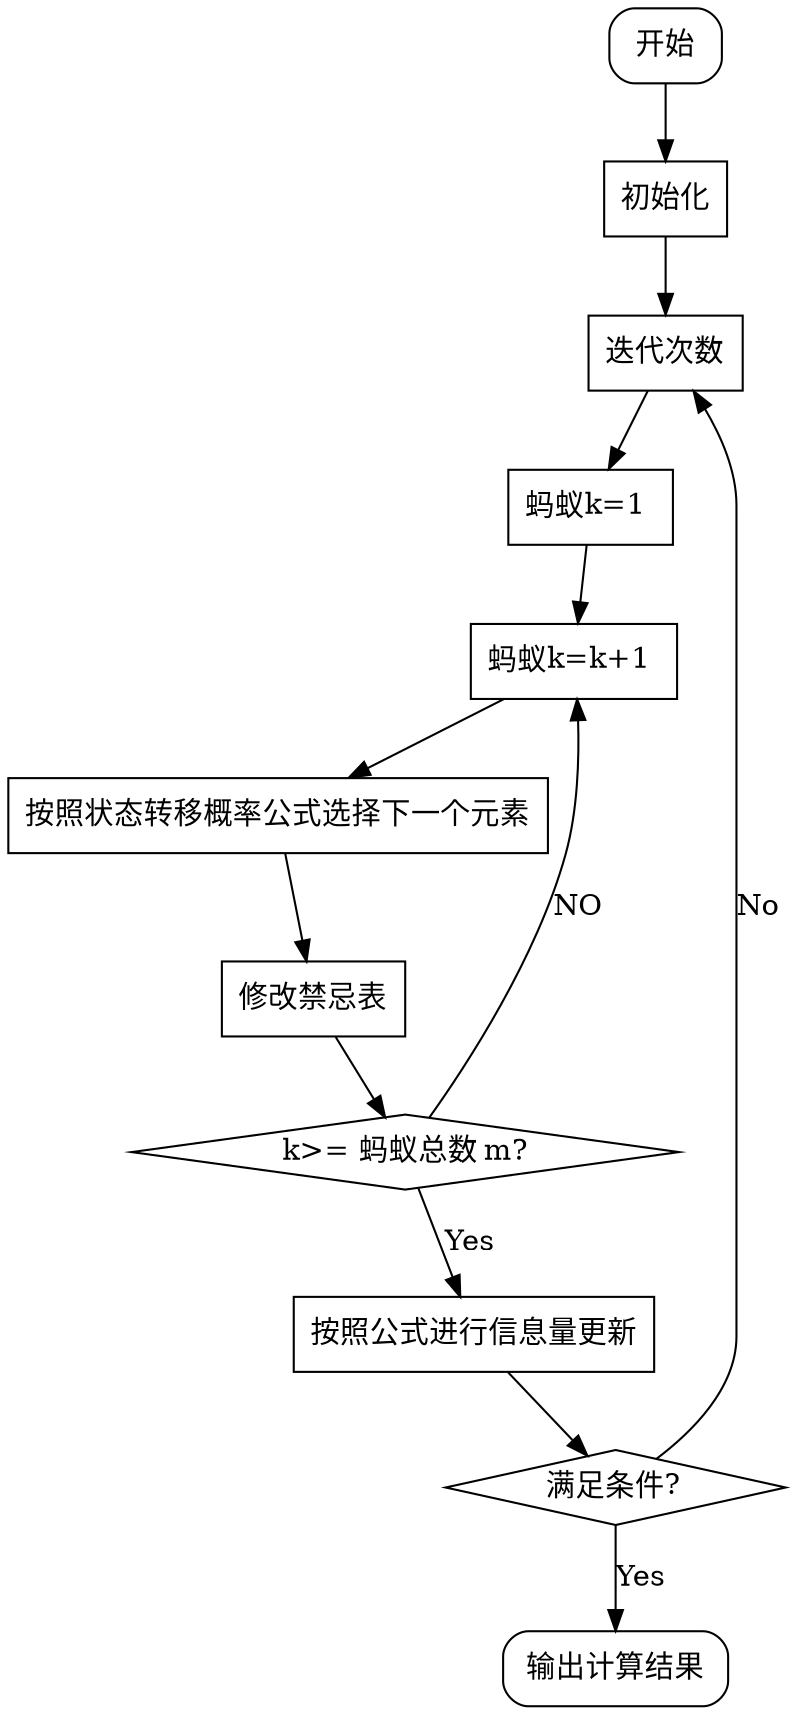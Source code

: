digraph flow1 {
  node [shape=record]
  start [label=" 开始 ",shape="box", style=rounded];
  init [label=" 初始化 "];
  times [label=" 迭代次数 "];
  anti1 [label=" 蚂蚁\ k=1 "];
  anti2 [label=" 蚂蚁\ k=k+1 "];
  pos1 [label=" 按照状态转移概率公式选择下一个元素 "];
  table [label=" 修改禁忌表 "];
  switch1 [label=" k\>= 蚂蚁总数 m? ",shape="diamond", style=""];
  update [label=" 按照公式进行信息量更新"];
  switch2 [label=" 满足条件? ",shape="diamond", style=""];
  end [label=" 输出计算结果 ",shape="box", style=rounded];

  start -> init
  init -> times [label=""]
  times -> anti1
  anti1 -> anti2
  anti2 -> pos1
  pos1 -> table
  table -> switch1
  switch1 -> update [label="Yes"]
  switch1 -> anti2 [label="NO"]
  update -> switch2
  switch2 -> times [label="No"]
  switch2 -> end [label="Yes"]
}
